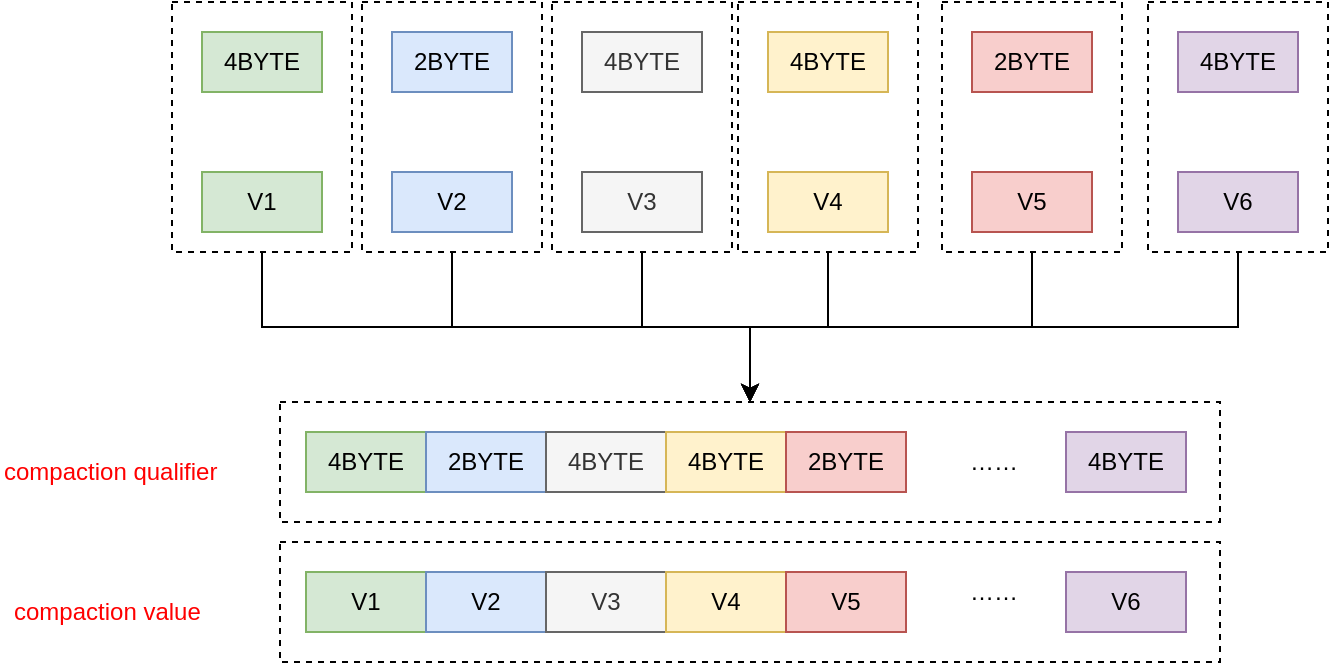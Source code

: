 <mxfile version="12.2.2" type="device" pages="1"><diagram id="YoM8I3tVntAWLe-iHn6q" name="Page-1"><mxGraphModel dx="1106" dy="755" grid="1" gridSize="10" guides="1" tooltips="1" connect="1" arrows="1" fold="1" page="1" pageScale="1" pageWidth="827" pageHeight="1169" math="0" shadow="0"><root><mxCell id="0"/><mxCell id="1" parent="0"/><mxCell id="uZnTEOzyxaYG2qtJhHhQ-38" style="edgeStyle=orthogonalEdgeStyle;rounded=0;orthogonalLoop=1;jettySize=auto;html=1;exitX=0.5;exitY=1;exitDx=0;exitDy=0;entryX=0.5;entryY=0;entryDx=0;entryDy=0;fontColor=#FF0000;" edge="1" parent="1" source="uZnTEOzyxaYG2qtJhHhQ-32" target="uZnTEOzyxaYG2qtJhHhQ-15"><mxGeometry relative="1" as="geometry"/></mxCell><mxCell id="uZnTEOzyxaYG2qtJhHhQ-32" value="" style="rounded=0;whiteSpace=wrap;html=1;dashed=1;fontColor=#FF0000;" vertex="1" parent="1"><mxGeometry x="231" y="100" width="90" height="125" as="geometry"/></mxCell><mxCell id="uZnTEOzyxaYG2qtJhHhQ-40" style="edgeStyle=orthogonalEdgeStyle;rounded=0;orthogonalLoop=1;jettySize=auto;html=1;exitX=0.5;exitY=1;exitDx=0;exitDy=0;entryX=0.5;entryY=0;entryDx=0;entryDy=0;fontColor=#FF0000;" edge="1" parent="1" source="uZnTEOzyxaYG2qtJhHhQ-33" target="uZnTEOzyxaYG2qtJhHhQ-15"><mxGeometry relative="1" as="geometry"/></mxCell><mxCell id="uZnTEOzyxaYG2qtJhHhQ-33" value="" style="rounded=0;whiteSpace=wrap;html=1;dashed=1;fontColor=#FF0000;" vertex="1" parent="1"><mxGeometry x="326" y="100" width="90" height="125" as="geometry"/></mxCell><mxCell id="uZnTEOzyxaYG2qtJhHhQ-41" style="edgeStyle=orthogonalEdgeStyle;rounded=0;orthogonalLoop=1;jettySize=auto;html=1;exitX=0.5;exitY=1;exitDx=0;exitDy=0;entryX=0.5;entryY=0;entryDx=0;entryDy=0;fontColor=#FF0000;" edge="1" parent="1" source="uZnTEOzyxaYG2qtJhHhQ-34" target="uZnTEOzyxaYG2qtJhHhQ-15"><mxGeometry relative="1" as="geometry"/></mxCell><mxCell id="uZnTEOzyxaYG2qtJhHhQ-34" value="" style="rounded=0;whiteSpace=wrap;html=1;dashed=1;fontColor=#FF0000;" vertex="1" parent="1"><mxGeometry x="419" y="100" width="90" height="125" as="geometry"/></mxCell><mxCell id="uZnTEOzyxaYG2qtJhHhQ-42" style="edgeStyle=orthogonalEdgeStyle;rounded=0;orthogonalLoop=1;jettySize=auto;html=1;exitX=0.5;exitY=1;exitDx=0;exitDy=0;entryX=0.5;entryY=0;entryDx=0;entryDy=0;fontColor=#FF0000;" edge="1" parent="1" source="uZnTEOzyxaYG2qtJhHhQ-35" target="uZnTEOzyxaYG2qtJhHhQ-15"><mxGeometry relative="1" as="geometry"/></mxCell><mxCell id="uZnTEOzyxaYG2qtJhHhQ-35" value="" style="rounded=0;whiteSpace=wrap;html=1;dashed=1;fontColor=#FF0000;" vertex="1" parent="1"><mxGeometry x="521" y="100" width="90" height="125" as="geometry"/></mxCell><mxCell id="uZnTEOzyxaYG2qtJhHhQ-43" style="edgeStyle=orthogonalEdgeStyle;rounded=0;orthogonalLoop=1;jettySize=auto;html=1;exitX=0.5;exitY=1;exitDx=0;exitDy=0;entryX=0.5;entryY=0;entryDx=0;entryDy=0;fontColor=#FF0000;" edge="1" parent="1" source="uZnTEOzyxaYG2qtJhHhQ-36" target="uZnTEOzyxaYG2qtJhHhQ-15"><mxGeometry relative="1" as="geometry"/></mxCell><mxCell id="uZnTEOzyxaYG2qtJhHhQ-36" value="" style="rounded=0;whiteSpace=wrap;html=1;dashed=1;fontColor=#FF0000;" vertex="1" parent="1"><mxGeometry x="624" y="100" width="90" height="125" as="geometry"/></mxCell><mxCell id="uZnTEOzyxaYG2qtJhHhQ-37" style="edgeStyle=orthogonalEdgeStyle;rounded=0;orthogonalLoop=1;jettySize=auto;html=1;exitX=0.5;exitY=1;exitDx=0;exitDy=0;entryX=0.5;entryY=0;entryDx=0;entryDy=0;fontColor=#FF0000;" edge="1" parent="1" source="uZnTEOzyxaYG2qtJhHhQ-31" target="uZnTEOzyxaYG2qtJhHhQ-15"><mxGeometry relative="1" as="geometry"/></mxCell><mxCell id="uZnTEOzyxaYG2qtJhHhQ-31" value="" style="rounded=0;whiteSpace=wrap;html=1;dashed=1;fontColor=#FF0000;" vertex="1" parent="1"><mxGeometry x="136" y="100" width="90" height="125" as="geometry"/></mxCell><mxCell id="uZnTEOzyxaYG2qtJhHhQ-16" value="" style="rounded=0;whiteSpace=wrap;html=1;dashed=1;" vertex="1" parent="1"><mxGeometry x="190" y="370" width="470" height="60" as="geometry"/></mxCell><mxCell id="uZnTEOzyxaYG2qtJhHhQ-15" value="" style="rounded=0;whiteSpace=wrap;html=1;dashed=1;" vertex="1" parent="1"><mxGeometry x="190" y="300" width="470" height="60" as="geometry"/></mxCell><mxCell id="uZnTEOzyxaYG2qtJhHhQ-1" value="4BYTE" style="rounded=0;whiteSpace=wrap;html=1;fillColor=#d5e8d4;strokeColor=#82b366;" vertex="1" parent="1"><mxGeometry x="203" y="315" width="60" height="30" as="geometry"/></mxCell><mxCell id="uZnTEOzyxaYG2qtJhHhQ-2" value="2BYTE" style="rounded=0;whiteSpace=wrap;html=1;fillColor=#dae8fc;strokeColor=#6c8ebf;" vertex="1" parent="1"><mxGeometry x="263" y="315" width="60" height="30" as="geometry"/></mxCell><mxCell id="uZnTEOzyxaYG2qtJhHhQ-3" value="4BYTE" style="rounded=0;whiteSpace=wrap;html=1;fillColor=#f5f5f5;strokeColor=#666666;fontColor=#333333;" vertex="1" parent="1"><mxGeometry x="323" y="315" width="60" height="30" as="geometry"/></mxCell><mxCell id="uZnTEOzyxaYG2qtJhHhQ-4" value="4BYTE" style="rounded=0;whiteSpace=wrap;html=1;fillColor=#fff2cc;strokeColor=#d6b656;" vertex="1" parent="1"><mxGeometry x="383" y="315" width="60" height="30" as="geometry"/></mxCell><mxCell id="uZnTEOzyxaYG2qtJhHhQ-5" value="2BYTE" style="rounded=0;whiteSpace=wrap;html=1;fillColor=#f8cecc;strokeColor=#b85450;" vertex="1" parent="1"><mxGeometry x="443" y="315" width="60" height="30" as="geometry"/></mxCell><mxCell id="uZnTEOzyxaYG2qtJhHhQ-6" value="V1" style="rounded=0;whiteSpace=wrap;html=1;fillColor=#d5e8d4;strokeColor=#82b366;" vertex="1" parent="1"><mxGeometry x="203" y="385" width="60" height="30" as="geometry"/></mxCell><mxCell id="uZnTEOzyxaYG2qtJhHhQ-7" value="V2" style="rounded=0;whiteSpace=wrap;html=1;fillColor=#dae8fc;strokeColor=#6c8ebf;" vertex="1" parent="1"><mxGeometry x="263" y="385" width="60" height="30" as="geometry"/></mxCell><mxCell id="uZnTEOzyxaYG2qtJhHhQ-8" value="V3" style="rounded=0;whiteSpace=wrap;html=1;fillColor=#f5f5f5;strokeColor=#666666;fontColor=#333333;" vertex="1" parent="1"><mxGeometry x="323" y="385" width="60" height="30" as="geometry"/></mxCell><mxCell id="uZnTEOzyxaYG2qtJhHhQ-9" value="V4" style="rounded=0;whiteSpace=wrap;html=1;fillColor=#fff2cc;strokeColor=#d6b656;" vertex="1" parent="1"><mxGeometry x="383" y="385" width="60" height="30" as="geometry"/></mxCell><mxCell id="uZnTEOzyxaYG2qtJhHhQ-10" value="V5" style="rounded=0;whiteSpace=wrap;html=1;fillColor=#f8cecc;strokeColor=#b85450;" vertex="1" parent="1"><mxGeometry x="443" y="385" width="60" height="30" as="geometry"/></mxCell><mxCell id="uZnTEOzyxaYG2qtJhHhQ-11" value="4BYTE" style="rounded=0;whiteSpace=wrap;html=1;fillColor=#e1d5e7;strokeColor=#9673a6;" vertex="1" parent="1"><mxGeometry x="583" y="315" width="60" height="30" as="geometry"/></mxCell><mxCell id="uZnTEOzyxaYG2qtJhHhQ-12" value="V6" style="rounded=0;whiteSpace=wrap;html=1;fillColor=#e1d5e7;strokeColor=#9673a6;" vertex="1" parent="1"><mxGeometry x="583" y="385" width="60" height="30" as="geometry"/></mxCell><mxCell id="uZnTEOzyxaYG2qtJhHhQ-13" value="……" style="text;html=1;resizable=0;points=[];autosize=1;align=left;verticalAlign=top;spacingTop=-4;" vertex="1" parent="1"><mxGeometry x="533" y="320" width="40" height="20" as="geometry"/></mxCell><mxCell id="uZnTEOzyxaYG2qtJhHhQ-14" value="……" style="text;html=1;resizable=0;points=[];autosize=1;align=left;verticalAlign=top;spacingTop=-4;" vertex="1" parent="1"><mxGeometry x="533" y="385" width="40" height="20" as="geometry"/></mxCell><mxCell id="uZnTEOzyxaYG2qtJhHhQ-17" value="compaction qualifier" style="text;html=1;resizable=0;points=[];autosize=1;align=left;verticalAlign=top;spacingTop=-4;fontColor=#FF0000;" vertex="1" parent="1"><mxGeometry x="50" y="325" width="120" height="20" as="geometry"/></mxCell><mxCell id="uZnTEOzyxaYG2qtJhHhQ-18" value="compaction value" style="text;html=1;resizable=0;points=[];autosize=1;align=left;verticalAlign=top;spacingTop=-4;fontColor=#FF0000;" vertex="1" parent="1"><mxGeometry x="55" y="395" width="110" height="20" as="geometry"/></mxCell><mxCell id="uZnTEOzyxaYG2qtJhHhQ-19" value="4BYTE" style="rounded=0;whiteSpace=wrap;html=1;fillColor=#d5e8d4;strokeColor=#82b366;" vertex="1" parent="1"><mxGeometry x="151" y="115" width="60" height="30" as="geometry"/></mxCell><mxCell id="uZnTEOzyxaYG2qtJhHhQ-20" value="2BYTE" style="rounded=0;whiteSpace=wrap;html=1;fillColor=#dae8fc;strokeColor=#6c8ebf;" vertex="1" parent="1"><mxGeometry x="246" y="115" width="60" height="30" as="geometry"/></mxCell><mxCell id="uZnTEOzyxaYG2qtJhHhQ-21" value="4BYTE" style="rounded=0;whiteSpace=wrap;html=1;fillColor=#f5f5f5;strokeColor=#666666;fontColor=#333333;" vertex="1" parent="1"><mxGeometry x="341" y="115" width="60" height="30" as="geometry"/></mxCell><mxCell id="uZnTEOzyxaYG2qtJhHhQ-22" value="4BYTE" style="rounded=0;whiteSpace=wrap;html=1;fillColor=#fff2cc;strokeColor=#d6b656;" vertex="1" parent="1"><mxGeometry x="434" y="115" width="60" height="30" as="geometry"/></mxCell><mxCell id="uZnTEOzyxaYG2qtJhHhQ-23" value="2BYTE" style="rounded=0;whiteSpace=wrap;html=1;fillColor=#f8cecc;strokeColor=#b85450;" vertex="1" parent="1"><mxGeometry x="536" y="115" width="60" height="30" as="geometry"/></mxCell><mxCell id="uZnTEOzyxaYG2qtJhHhQ-24" value="V1" style="rounded=0;whiteSpace=wrap;html=1;fillColor=#d5e8d4;strokeColor=#82b366;" vertex="1" parent="1"><mxGeometry x="151" y="185" width="60" height="30" as="geometry"/></mxCell><mxCell id="uZnTEOzyxaYG2qtJhHhQ-25" value="V2" style="rounded=0;whiteSpace=wrap;html=1;fillColor=#dae8fc;strokeColor=#6c8ebf;" vertex="1" parent="1"><mxGeometry x="246" y="185" width="60" height="30" as="geometry"/></mxCell><mxCell id="uZnTEOzyxaYG2qtJhHhQ-26" value="V3" style="rounded=0;whiteSpace=wrap;html=1;fillColor=#f5f5f5;strokeColor=#666666;fontColor=#333333;" vertex="1" parent="1"><mxGeometry x="341" y="185" width="60" height="30" as="geometry"/></mxCell><mxCell id="uZnTEOzyxaYG2qtJhHhQ-27" value="V4" style="rounded=0;whiteSpace=wrap;html=1;fillColor=#fff2cc;strokeColor=#d6b656;" vertex="1" parent="1"><mxGeometry x="434" y="185" width="60" height="30" as="geometry"/></mxCell><mxCell id="uZnTEOzyxaYG2qtJhHhQ-28" value="V5" style="rounded=0;whiteSpace=wrap;html=1;fillColor=#f8cecc;strokeColor=#b85450;" vertex="1" parent="1"><mxGeometry x="536" y="185" width="60" height="30" as="geometry"/></mxCell><mxCell id="uZnTEOzyxaYG2qtJhHhQ-29" value="4BYTE" style="rounded=0;whiteSpace=wrap;html=1;fillColor=#e1d5e7;strokeColor=#9673a6;" vertex="1" parent="1"><mxGeometry x="639" y="115" width="60" height="30" as="geometry"/></mxCell><mxCell id="uZnTEOzyxaYG2qtJhHhQ-30" value="V6" style="rounded=0;whiteSpace=wrap;html=1;fillColor=#e1d5e7;strokeColor=#9673a6;" vertex="1" parent="1"><mxGeometry x="639" y="185" width="60" height="30" as="geometry"/></mxCell></root></mxGraphModel></diagram></mxfile>